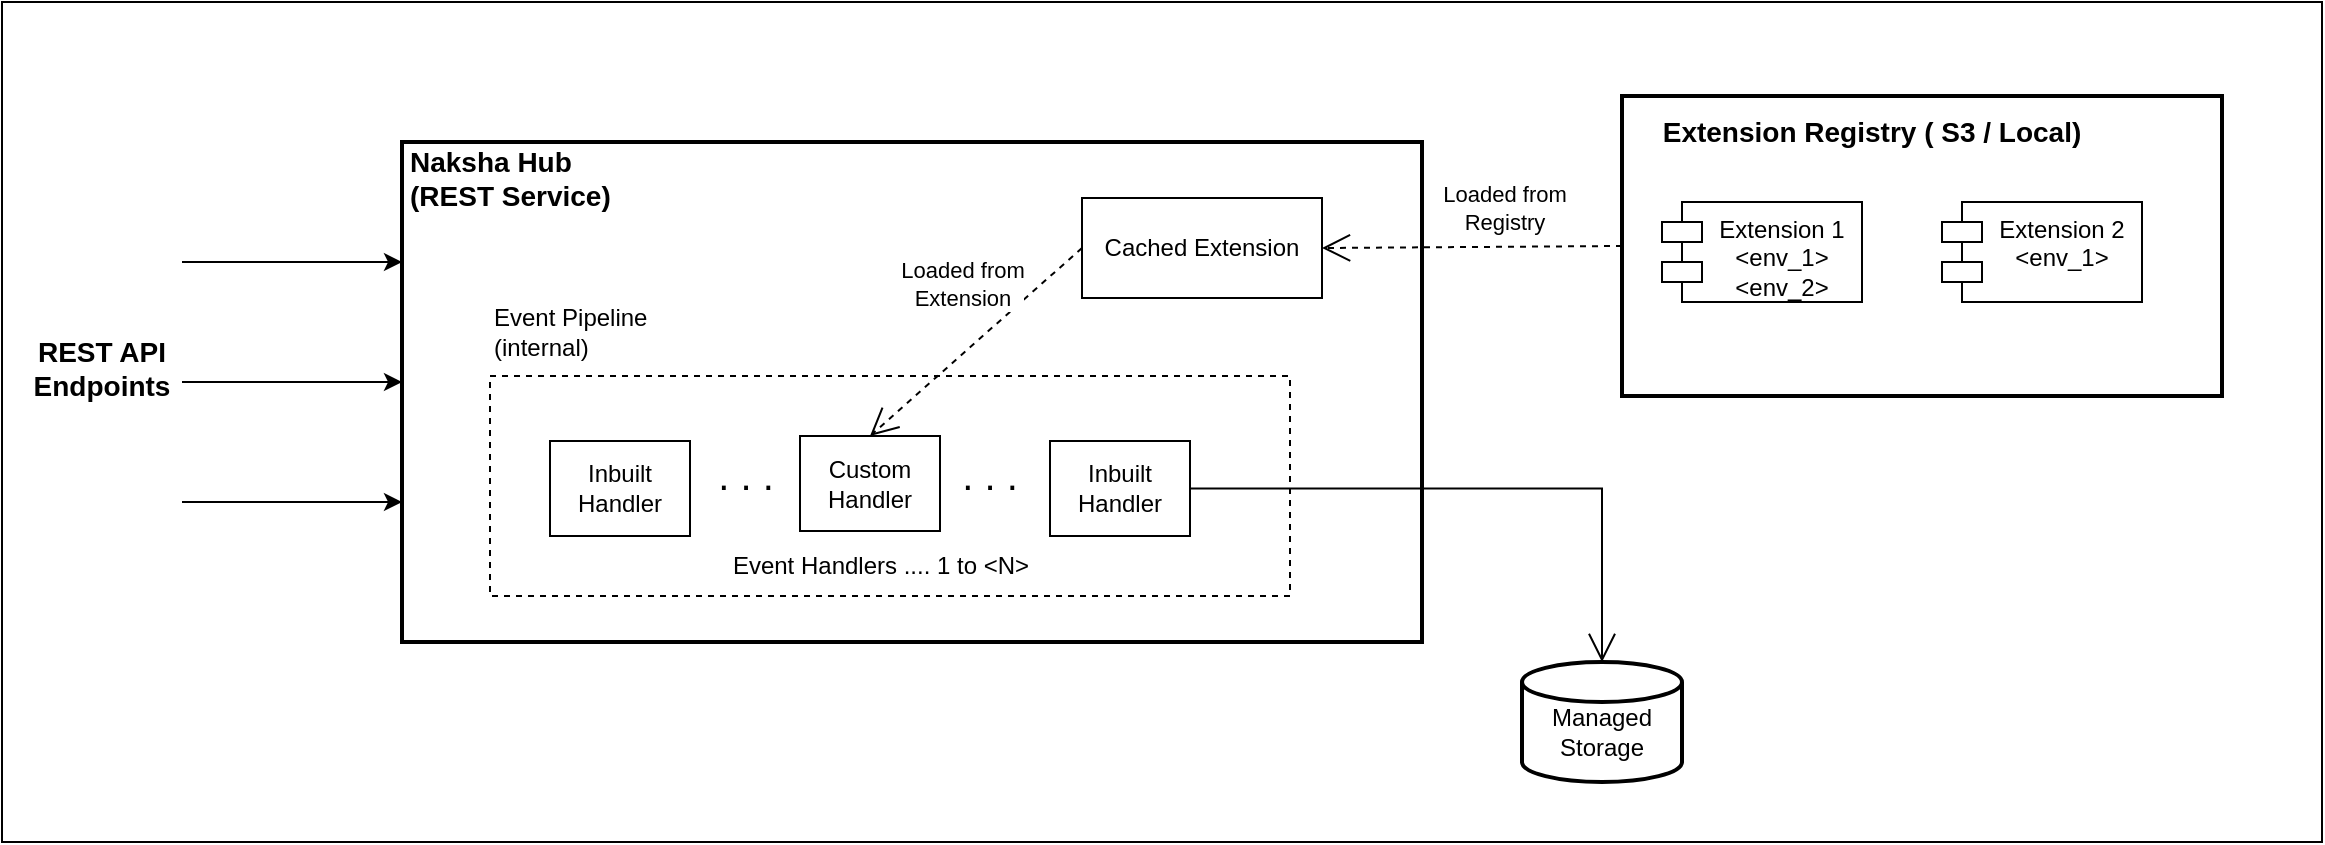 <mxfile version="28.0.6">
  <diagram name="Page-1" id="-bIn6Tsyb2Wku2a4DE8p">
    <mxGraphModel dx="1420" dy="748" grid="1" gridSize="10" guides="1" tooltips="1" connect="1" arrows="1" fold="1" page="1" pageScale="1" pageWidth="850" pageHeight="1100" math="0" shadow="0">
      <root>
        <mxCell id="0" />
        <mxCell id="1" parent="0" />
        <mxCell id="_I1uHNVy5gvr9fxRLl3Z-34" value="" style="rounded=0;whiteSpace=wrap;html=1;" parent="1" vertex="1">
          <mxGeometry x="40" y="40" width="1160" height="420" as="geometry" />
        </mxCell>
        <mxCell id="_I1uHNVy5gvr9fxRLl3Z-1" value="" style="rounded=0;whiteSpace=wrap;html=1;fillColor=#FFFFFF;strokeColor=#000000;strokeWidth=2;" parent="1" vertex="1">
          <mxGeometry x="240" y="110" width="510" height="250" as="geometry" />
        </mxCell>
        <mxCell id="_I1uHNVy5gvr9fxRLl3Z-2" value="" style="rounded=0;whiteSpace=wrap;html=1;dashed=1;fillColor=#FFFFFF;strokeColor=#000000;" parent="1" vertex="1">
          <mxGeometry x="284" y="227" width="400" height="110" as="geometry" />
        </mxCell>
        <mxCell id="_I1uHNVy5gvr9fxRLl3Z-3" value="Cached Extension" style="rounded=0;whiteSpace=wrap;html=1;fillColor=#FFFFFF;strokeColor=#000000;" parent="1" vertex="1">
          <mxGeometry x="580" y="138" width="120" height="50" as="geometry" />
        </mxCell>
        <mxCell id="_I1uHNVy5gvr9fxRLl3Z-4" value="" style="rounded=0;whiteSpace=wrap;html=1;" parent="1" vertex="1">
          <mxGeometry x="314" y="259.5" width="70" height="45" as="geometry" />
        </mxCell>
        <mxCell id="_I1uHNVy5gvr9fxRLl3Z-5" value="" style="rounded=0;whiteSpace=wrap;html=1;" parent="1" vertex="1">
          <mxGeometry x="439" y="259.5" width="70" height="45" as="geometry" />
        </mxCell>
        <mxCell id="_I1uHNVy5gvr9fxRLl3Z-6" value="" style="rounded=0;whiteSpace=wrap;html=1;" parent="1" vertex="1">
          <mxGeometry x="564" y="259.5" width="70" height="45" as="geometry" />
        </mxCell>
        <mxCell id="_I1uHNVy5gvr9fxRLl3Z-7" value="" style="endArrow=classic;html=1;rounded=0;" parent="1" edge="1">
          <mxGeometry width="50" height="50" relative="1" as="geometry">
            <mxPoint x="130" y="170" as="sourcePoint" />
            <mxPoint x="240" y="170" as="targetPoint" />
          </mxGeometry>
        </mxCell>
        <mxCell id="_I1uHNVy5gvr9fxRLl3Z-8" value="" style="endArrow=classic;html=1;rounded=0;" parent="1" edge="1">
          <mxGeometry width="50" height="50" relative="1" as="geometry">
            <mxPoint x="130" y="230" as="sourcePoint" />
            <mxPoint x="240" y="230" as="targetPoint" />
          </mxGeometry>
        </mxCell>
        <mxCell id="_I1uHNVy5gvr9fxRLl3Z-9" value="" style="endArrow=classic;html=1;rounded=0;" parent="1" edge="1">
          <mxGeometry width="50" height="50" relative="1" as="geometry">
            <mxPoint x="130" y="290" as="sourcePoint" />
            <mxPoint x="240" y="290" as="targetPoint" />
          </mxGeometry>
        </mxCell>
        <mxCell id="_I1uHNVy5gvr9fxRLl3Z-10" value="" style="rounded=0;whiteSpace=wrap;html=1;fillColor=#FFFFFF;strokeWidth=2;" parent="1" vertex="1">
          <mxGeometry x="850" y="87" width="300" height="150" as="geometry" />
        </mxCell>
        <mxCell id="_I1uHNVy5gvr9fxRLl3Z-11" value="" style="strokeWidth=2;html=1;shape=mxgraph.flowchart.database;whiteSpace=wrap;fillColor=#FFFFFF;" parent="1" vertex="1">
          <mxGeometry x="800" y="370" width="80" height="60" as="geometry" />
        </mxCell>
        <mxCell id="_I1uHNVy5gvr9fxRLl3Z-14" value="&lt;b&gt;&lt;font style=&quot;font-size: 14px;&quot;&gt;Naksha Hub&lt;/font&gt;&lt;/b&gt;&lt;div&gt;&lt;b&gt;&lt;font style=&quot;font-size: 14px;&quot;&gt;(REST Service)&lt;/font&gt;&lt;/b&gt;&lt;/div&gt;" style="text;strokeColor=none;align=left;fillColor=none;html=1;verticalAlign=middle;whiteSpace=wrap;rounded=0;fontColor=#000000;" parent="1" vertex="1">
          <mxGeometry x="242" y="113" width="118" height="30" as="geometry" />
        </mxCell>
        <mxCell id="_I1uHNVy5gvr9fxRLl3Z-15" value="&lt;div&gt;Event Pipeline&lt;/div&gt;&lt;div&gt;(internal)&lt;/div&gt;" style="text;strokeColor=none;align=left;fillColor=none;html=1;verticalAlign=middle;whiteSpace=wrap;rounded=0;fontColor=#000000;" parent="1" vertex="1">
          <mxGeometry x="284" y="190" width="105" height="30" as="geometry" />
        </mxCell>
        <mxCell id="_I1uHNVy5gvr9fxRLl3Z-16" value="Inbuilt&lt;br&gt;Handler" style="text;strokeColor=none;align=center;fillColor=none;html=1;verticalAlign=middle;whiteSpace=wrap;rounded=0;fillColor=#FFFFFF;fontColor=#000000;strokeColor=#000000;" parent="1" vertex="1">
          <mxGeometry x="314" y="259.5" width="70" height="47.5" as="geometry" />
        </mxCell>
        <mxCell id="_I1uHNVy5gvr9fxRLl3Z-17" value="Inbuilt&lt;br&gt;Handler" style="text;strokeColor=none;align=center;fillColor=none;html=1;verticalAlign=middle;whiteSpace=wrap;rounded=0;fillColor=#FFFFFF;fontColor=#000000;strokeColor=#000000;" parent="1" vertex="1">
          <mxGeometry x="564" y="259.5" width="70" height="47.5" as="geometry" />
        </mxCell>
        <mxCell id="_I1uHNVy5gvr9fxRLl3Z-18" value="Custom&lt;br&gt;Handler" style="text;strokeColor=none;align=center;fillColor=none;html=1;verticalAlign=middle;whiteSpace=wrap;rounded=0;fillColor=#FFFFFF;fontColor=#000000;strokeColor=#000000;" parent="1" vertex="1">
          <mxGeometry x="439" y="257" width="70" height="47.5" as="geometry" />
        </mxCell>
        <mxCell id="_I1uHNVy5gvr9fxRLl3Z-22" value="Extension 1&lt;div&gt;&amp;lt;env_1&amp;gt;&lt;/div&gt;&lt;div&gt;&amp;lt;env_2&amp;gt;&lt;/div&gt;" style="shape=module;align=left;spacingLeft=20;align=center;verticalAlign=top;whiteSpace=wrap;html=1;fillColor=#FFFFFF;fontColor=#000000;strokeColor=#000000;" parent="1" vertex="1">
          <mxGeometry x="870" y="140" width="100" height="50" as="geometry" />
        </mxCell>
        <mxCell id="_I1uHNVy5gvr9fxRLl3Z-23" value="Extension 2&lt;div&gt;&amp;lt;env_1&amp;gt;&lt;/div&gt;" style="shape=module;align=left;spacingLeft=20;align=center;verticalAlign=top;whiteSpace=wrap;html=1;fillColor=#FFFFFF;fontColor=#000000;strokeColor=#000000;" parent="1" vertex="1">
          <mxGeometry x="1010" y="140" width="100" height="50" as="geometry" />
        </mxCell>
        <mxCell id="_I1uHNVy5gvr9fxRLl3Z-24" value="&lt;b&gt;&lt;font style=&quot;font-size: 14px;&quot;&gt;Extension Registry ( S3 / Local)&lt;/font&gt;&lt;/b&gt;" style="text;strokeColor=none;align=center;fillColor=none;html=1;verticalAlign=middle;whiteSpace=wrap;rounded=0;fontColor=#000000;" parent="1" vertex="1">
          <mxGeometry x="850" y="90" width="250" height="30" as="geometry" />
        </mxCell>
        <mxCell id="_I1uHNVy5gvr9fxRLl3Z-25" value="Managed Storage" style="text;strokeColor=none;align=center;fillColor=none;html=1;verticalAlign=middle;whiteSpace=wrap;rounded=0;fontColor=#000000;" parent="1" vertex="1">
          <mxGeometry x="810" y="390" width="60" height="30" as="geometry" />
        </mxCell>
        <mxCell id="_I1uHNVy5gvr9fxRLl3Z-26" value="" style="endArrow=open;endSize=12;dashed=1;html=1;rounded=0;exitX=0;exitY=0.5;exitDx=0;exitDy=0;entryX=1;entryY=0.5;entryDx=0;entryDy=0;" parent="1" source="_I1uHNVy5gvr9fxRLl3Z-10" target="_I1uHNVy5gvr9fxRLl3Z-3" edge="1">
          <mxGeometry width="160" relative="1" as="geometry">
            <mxPoint x="490" y="-30" as="sourcePoint" />
            <mxPoint x="650" y="-30" as="targetPoint" />
          </mxGeometry>
        </mxCell>
        <mxCell id="ItCAHH0_QNCR098YTIzZ-4" value="Loaded from&lt;div&gt;Registry&lt;/div&gt;" style="edgeLabel;html=1;align=center;verticalAlign=middle;resizable=0;points=[];" vertex="1" connectable="0" parent="_I1uHNVy5gvr9fxRLl3Z-26">
          <mxGeometry x="0.022" y="2" relative="1" as="geometry">
            <mxPoint x="17" y="-22" as="offset" />
          </mxGeometry>
        </mxCell>
        <mxCell id="_I1uHNVy5gvr9fxRLl3Z-28" value="" style="endArrow=open;endSize=12;dashed=1;html=1;rounded=0;entryX=0.5;entryY=0;entryDx=0;entryDy=0;strokeColor=#000000;exitX=0;exitY=0.5;exitDx=0;exitDy=0;" parent="1" target="_I1uHNVy5gvr9fxRLl3Z-18" edge="1" source="_I1uHNVy5gvr9fxRLl3Z-3">
          <mxGeometry width="160" relative="1" as="geometry">
            <mxPoint x="580" y="160" as="sourcePoint" />
            <mxPoint x="520" y="240" as="targetPoint" />
            <Array as="points" />
          </mxGeometry>
        </mxCell>
        <mxCell id="ItCAHH0_QNCR098YTIzZ-3" value="Loaded from&lt;div&gt;Extension&lt;/div&gt;" style="edgeLabel;html=1;align=center;verticalAlign=middle;resizable=0;points=[];" vertex="1" connectable="0" parent="_I1uHNVy5gvr9fxRLl3Z-28">
          <mxGeometry x="-0.209" y="-1" relative="1" as="geometry">
            <mxPoint x="-18" y="-19" as="offset" />
          </mxGeometry>
        </mxCell>
        <mxCell id="_I1uHNVy5gvr9fxRLl3Z-29" value="&lt;b&gt;&lt;font style=&quot;font-size: 14px;&quot;&gt;REST API&lt;br&gt;Endpoints&lt;/font&gt;&lt;/b&gt;" style="text;strokeColor=none;align=center;fillColor=none;html=1;verticalAlign=middle;whiteSpace=wrap;rounded=0;" parent="1" vertex="1">
          <mxGeometry x="60" y="195" width="60" height="55" as="geometry" />
        </mxCell>
        <mxCell id="_I1uHNVy5gvr9fxRLl3Z-30" value="Event Handlers .... 1 to &amp;lt;N&amp;gt;" style="text;strokeColor=none;align=center;fillColor=none;html=1;verticalAlign=middle;whiteSpace=wrap;rounded=0;fontColor=#000000;" parent="1" vertex="1">
          <mxGeometry x="391.5" y="307" width="175" height="30" as="geometry" />
        </mxCell>
        <mxCell id="ItCAHH0_QNCR098YTIzZ-2" value="" style="endArrow=open;html=1;rounded=0;entryX=0.5;entryY=0;entryDx=0;entryDy=0;entryPerimeter=0;exitX=1;exitY=0.5;exitDx=0;exitDy=0;edgeStyle=orthogonalEdgeStyle;endFill=0;endSize=12;" edge="1" parent="1" source="_I1uHNVy5gvr9fxRLl3Z-17" target="_I1uHNVy5gvr9fxRLl3Z-11">
          <mxGeometry width="50" height="50" relative="1" as="geometry">
            <mxPoint x="600" y="350" as="sourcePoint" />
            <mxPoint x="650" y="300" as="targetPoint" />
          </mxGeometry>
        </mxCell>
        <mxCell id="ItCAHH0_QNCR098YTIzZ-5" value="&lt;font style=&quot;font-size: 20px;&quot;&gt;. . .&lt;/font&gt;" style="text;html=1;align=center;verticalAlign=middle;whiteSpace=wrap;rounded=0;" vertex="1" parent="1">
          <mxGeometry x="504" y="260.75" width="60" height="30" as="geometry" />
        </mxCell>
        <mxCell id="ItCAHH0_QNCR098YTIzZ-6" value="&lt;font style=&quot;font-size: 20px;&quot;&gt;. . .&lt;/font&gt;" style="text;html=1;align=center;verticalAlign=middle;whiteSpace=wrap;rounded=0;" vertex="1" parent="1">
          <mxGeometry x="382" y="260.75" width="60" height="30" as="geometry" />
        </mxCell>
      </root>
    </mxGraphModel>
  </diagram>
</mxfile>
